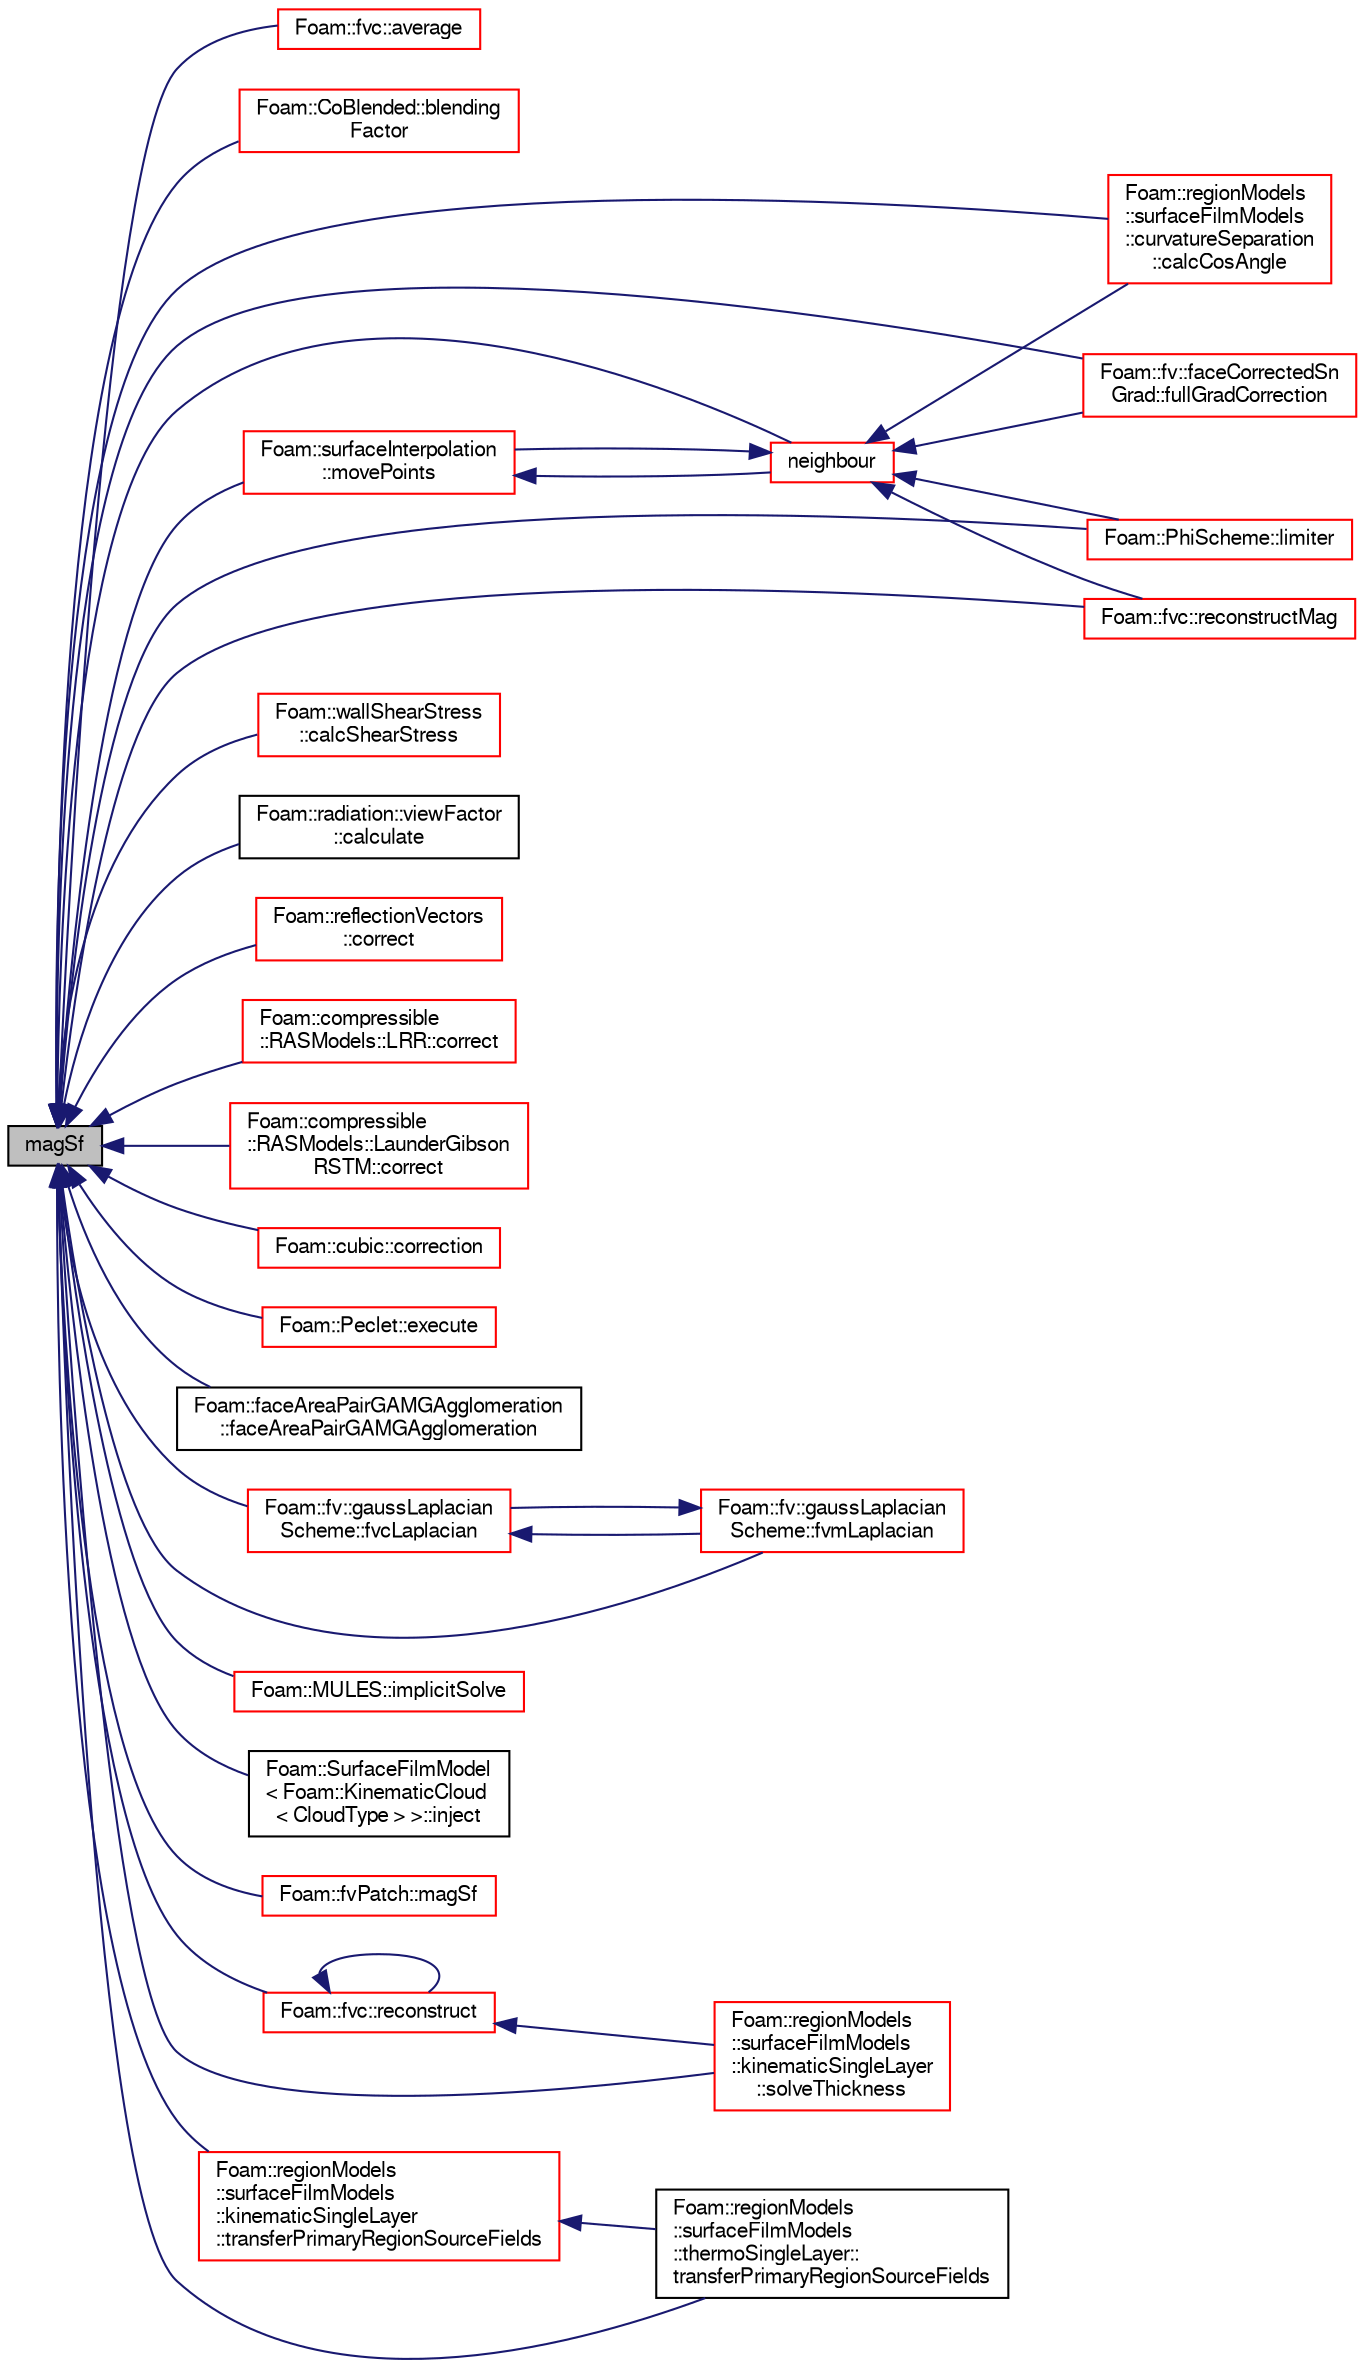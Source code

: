 digraph "magSf"
{
  bgcolor="transparent";
  edge [fontname="FreeSans",fontsize="10",labelfontname="FreeSans",labelfontsize="10"];
  node [fontname="FreeSans",fontsize="10",shape=record];
  rankdir="LR";
  Node24476 [label="magSf",height=0.2,width=0.4,color="black", fillcolor="grey75", style="filled", fontcolor="black"];
  Node24476 -> Node24477 [dir="back",color="midnightblue",fontsize="10",style="solid",fontname="FreeSans"];
  Node24477 [label="Foam::fvc::average",height=0.2,width=0.4,color="red",URL="$a21134.html#a081533edd829853720cd0cbb61c5d49f",tooltip="Area-weighted average a surfaceField creating a volField. "];
  Node24476 -> Node24570 [dir="back",color="midnightblue",fontsize="10",style="solid",fontname="FreeSans"];
  Node24570 [label="Foam::CoBlended::blending\lFactor",height=0.2,width=0.4,color="red",URL="$a23154.html#a04e8a7d5e7e25e7b04e427a68885ab2b",tooltip="Return the face-based blending factor. "];
  Node24476 -> Node24576 [dir="back",color="midnightblue",fontsize="10",style="solid",fontname="FreeSans"];
  Node24576 [label="Foam::regionModels\l::surfaceFilmModels\l::curvatureSeparation\l::calcCosAngle",height=0.2,width=0.4,color="red",URL="$a29094.html#a6595a2ccc657d73bb3e77c3dad18b386",tooltip="Calculate the cosine of the angle between gravity vector and. "];
  Node24476 -> Node24579 [dir="back",color="midnightblue",fontsize="10",style="solid",fontname="FreeSans"];
  Node24579 [label="Foam::wallShearStress\l::calcShearStress",height=0.2,width=0.4,color="red",URL="$a28930.html#a8a6d77ce57a081d39fa4e76f5415edec",tooltip="Calculate the shear stress. "];
  Node24476 -> Node24581 [dir="back",color="midnightblue",fontsize="10",style="solid",fontname="FreeSans"];
  Node24581 [label="Foam::radiation::viewFactor\l::calculate",height=0.2,width=0.4,color="black",URL="$a30046.html#afe1d8348c24e6589bc7c0b3f689316a7",tooltip="Solve system of equation(s) "];
  Node24476 -> Node24582 [dir="back",color="midnightblue",fontsize="10",style="solid",fontname="FreeSans"];
  Node24582 [label="Foam::reflectionVectors\l::correct",height=0.2,width=0.4,color="red",URL="$a22894.html#a3ae44b28050c3aa494c1d8e18cf618c1",tooltip="Correct for mesh geom/topo changes. "];
  Node24476 -> Node24501 [dir="back",color="midnightblue",fontsize="10",style="solid",fontname="FreeSans"];
  Node24501 [label="Foam::compressible\l::RASModels::LRR::correct",height=0.2,width=0.4,color="red",URL="$a30754.html#a3ae44b28050c3aa494c1d8e18cf618c1",tooltip="Solve the turbulence equations and correct the turbulence viscosity. "];
  Node24476 -> Node24515 [dir="back",color="midnightblue",fontsize="10",style="solid",fontname="FreeSans"];
  Node24515 [label="Foam::compressible\l::RASModels::LaunderGibson\lRSTM::correct",height=0.2,width=0.4,color="red",URL="$a30746.html#a3ae44b28050c3aa494c1d8e18cf618c1",tooltip="Solve the turbulence equations and correct the turbulence viscosity. "];
  Node24476 -> Node24586 [dir="back",color="midnightblue",fontsize="10",style="solid",fontname="FreeSans"];
  Node24586 [label="Foam::cubic::correction",height=0.2,width=0.4,color="red",URL="$a23158.html#acc9188c066344eea3cfd4b7f114eef3e",tooltip="Return the explicit correction to the face-interpolate. "];
  Node24476 -> Node24588 [dir="back",color="midnightblue",fontsize="10",style="solid",fontname="FreeSans"];
  Node24588 [label="Foam::Peclet::execute",height=0.2,width=0.4,color="red",URL="$a28894.html#a61af3e60b94ae3e748f6fbac1e794af7",tooltip="Execute, currently does nothing. "];
  Node24476 -> Node24590 [dir="back",color="midnightblue",fontsize="10",style="solid",fontname="FreeSans"];
  Node24590 [label="Foam::faceAreaPairGAMGAgglomeration\l::faceAreaPairGAMGAgglomeration",height=0.2,width=0.4,color="black",URL="$a22626.html#a7906519c7c208b56f01aaf7addac8958",tooltip="Construct given mesh and controls. "];
  Node24476 -> Node24591 [dir="back",color="midnightblue",fontsize="10",style="solid",fontname="FreeSans"];
  Node24591 [label="Foam::fv::faceCorrectedSn\lGrad::fullGradCorrection",height=0.2,width=0.4,color="red",URL="$a22598.html#ae3eb8307c31a36fcb2cbf122a447896b",tooltip="Return the explicit correction to the faceCorrectedSnGrad. "];
  Node24476 -> Node24595 [dir="back",color="midnightblue",fontsize="10",style="solid",fontname="FreeSans"];
  Node24595 [label="Foam::fv::gaussLaplacian\lScheme::fvcLaplacian",height=0.2,width=0.4,color="red",URL="$a22578.html#a3b7763d1c413ef4161fb02b170ba7194"];
  Node24595 -> Node24598 [dir="back",color="midnightblue",fontsize="10",style="solid",fontname="FreeSans"];
  Node24598 [label="Foam::fv::gaussLaplacian\lScheme::fvmLaplacian",height=0.2,width=0.4,color="red",URL="$a22578.html#ac363258e34a38773cd5e029506a4b945"];
  Node24598 -> Node24595 [dir="back",color="midnightblue",fontsize="10",style="solid",fontname="FreeSans"];
  Node24476 -> Node24598 [dir="back",color="midnightblue",fontsize="10",style="solid",fontname="FreeSans"];
  Node24476 -> Node24599 [dir="back",color="midnightblue",fontsize="10",style="solid",fontname="FreeSans"];
  Node24599 [label="Foam::MULES::implicitSolve",height=0.2,width=0.4,color="red",URL="$a21136.html#af3ebc5af31512182ee43a56e994f4aaf"];
  Node24476 -> Node24602 [dir="back",color="midnightblue",fontsize="10",style="solid",fontname="FreeSans"];
  Node24602 [label="Foam::SurfaceFilmModel\l\< Foam::KinematicCloud\l\< CloudType \> \>::inject",height=0.2,width=0.4,color="black",URL="$a23778.html#ad56021712258ad92961ed1dcb0941870",tooltip="Inject parcels into the cloud. "];
  Node24476 -> Node24603 [dir="back",color="midnightblue",fontsize="10",style="solid",fontname="FreeSans"];
  Node24603 [label="Foam::PhiScheme::limiter",height=0.2,width=0.4,color="red",URL="$a23062.html#ab5b7fd4ec9a566fa360765146f0c4f4f",tooltip="Return the interpolation weighting factors. "];
  Node24476 -> Node24605 [dir="back",color="midnightblue",fontsize="10",style="solid",fontname="FreeSans"];
  Node24605 [label="Foam::fvPatch::magSf",height=0.2,width=0.4,color="red",URL="$a22870.html#a9a7c95d3e0cb6fd08cd82a30b92ec106",tooltip="Return face area magnitudes. "];
  Node24476 -> Node24632 [dir="back",color="midnightblue",fontsize="10",style="solid",fontname="FreeSans"];
  Node24632 [label="Foam::surfaceInterpolation\l::movePoints",height=0.2,width=0.4,color="red",URL="$a23274.html#a049fe0a86e2c86b4c0bb5fe02583bea4",tooltip="Do what is neccessary if the mesh has moved. "];
  Node24632 -> Node24654 [dir="back",color="midnightblue",fontsize="10",style="solid",fontname="FreeSans"];
  Node24654 [label="neighbour",height=0.2,width=0.4,color="red",URL="$a22766.html#aab1a7f2af09b33005a527e107c7b3fad",tooltip="Internal face neighbour. "];
  Node24654 -> Node24576 [dir="back",color="midnightblue",fontsize="10",style="solid",fontname="FreeSans"];
  Node24654 -> Node24591 [dir="back",color="midnightblue",fontsize="10",style="solid",fontname="FreeSans"];
  Node24654 -> Node24603 [dir="back",color="midnightblue",fontsize="10",style="solid",fontname="FreeSans"];
  Node24654 -> Node24632 [dir="back",color="midnightblue",fontsize="10",style="solid",fontname="FreeSans"];
  Node24654 -> Node24708 [dir="back",color="midnightblue",fontsize="10",style="solid",fontname="FreeSans"];
  Node24708 [label="Foam::fvc::reconstructMag",height=0.2,width=0.4,color="red",URL="$a21134.html#a29cdad91ee3fc2ac251ac2b4872557da"];
  Node24476 -> Node24654 [dir="back",color="midnightblue",fontsize="10",style="solid",fontname="FreeSans"];
  Node24476 -> Node26504 [dir="back",color="midnightblue",fontsize="10",style="solid",fontname="FreeSans"];
  Node26504 [label="Foam::fvc::reconstruct",height=0.2,width=0.4,color="red",URL="$a21134.html#ad3f62a925e1c910123bc88b6572e4b78"];
  Node26504 -> Node26504 [dir="back",color="midnightblue",fontsize="10",style="solid",fontname="FreeSans"];
  Node26504 -> Node24719 [dir="back",color="midnightblue",fontsize="10",style="solid",fontname="FreeSans"];
  Node24719 [label="Foam::regionModels\l::surfaceFilmModels\l::kinematicSingleLayer\l::solveThickness",height=0.2,width=0.4,color="red",URL="$a29042.html#a38ccae6e6751502d71d2490fca96a516",tooltip="Solve coupled velocity-thickness equations. "];
  Node24476 -> Node24708 [dir="back",color="midnightblue",fontsize="10",style="solid",fontname="FreeSans"];
  Node24476 -> Node24719 [dir="back",color="midnightblue",fontsize="10",style="solid",fontname="FreeSans"];
  Node24476 -> Node26535 [dir="back",color="midnightblue",fontsize="10",style="solid",fontname="FreeSans"];
  Node26535 [label="Foam::regionModels\l::surfaceFilmModels\l::thermoSingleLayer::\ltransferPrimaryRegionSourceFields",height=0.2,width=0.4,color="black",URL="$a29182.html#ad280476804f72e6d48d182e2d0814a46",tooltip="Transfer source fields from the primary region to the film region. "];
  Node24476 -> Node26536 [dir="back",color="midnightblue",fontsize="10",style="solid",fontname="FreeSans"];
  Node26536 [label="Foam::regionModels\l::surfaceFilmModels\l::kinematicSingleLayer\l::transferPrimaryRegionSourceFields",height=0.2,width=0.4,color="red",URL="$a29042.html#ad280476804f72e6d48d182e2d0814a46",tooltip="Transfer source fields from the primary region to the film region. "];
  Node26536 -> Node26535 [dir="back",color="midnightblue",fontsize="10",style="solid",fontname="FreeSans"];
}
